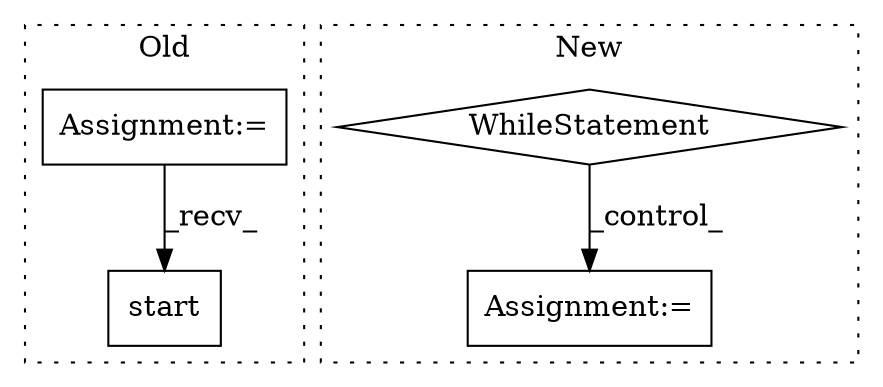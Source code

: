 digraph G {
subgraph cluster0 {
1 [label="start" a="32" s="6998" l="7" shape="box"];
4 [label="Assignment:=" a="7" s="6314" l="1" shape="box"];
label = "Old";
style="dotted";
}
subgraph cluster1 {
2 [label="WhileStatement" a="61" s="8162,8181" l="7,2" shape="diamond"];
3 [label="Assignment:=" a="7" s="8284" l="1" shape="box"];
label = "New";
style="dotted";
}
2 -> 3 [label="_control_"];
4 -> 1 [label="_recv_"];
}
